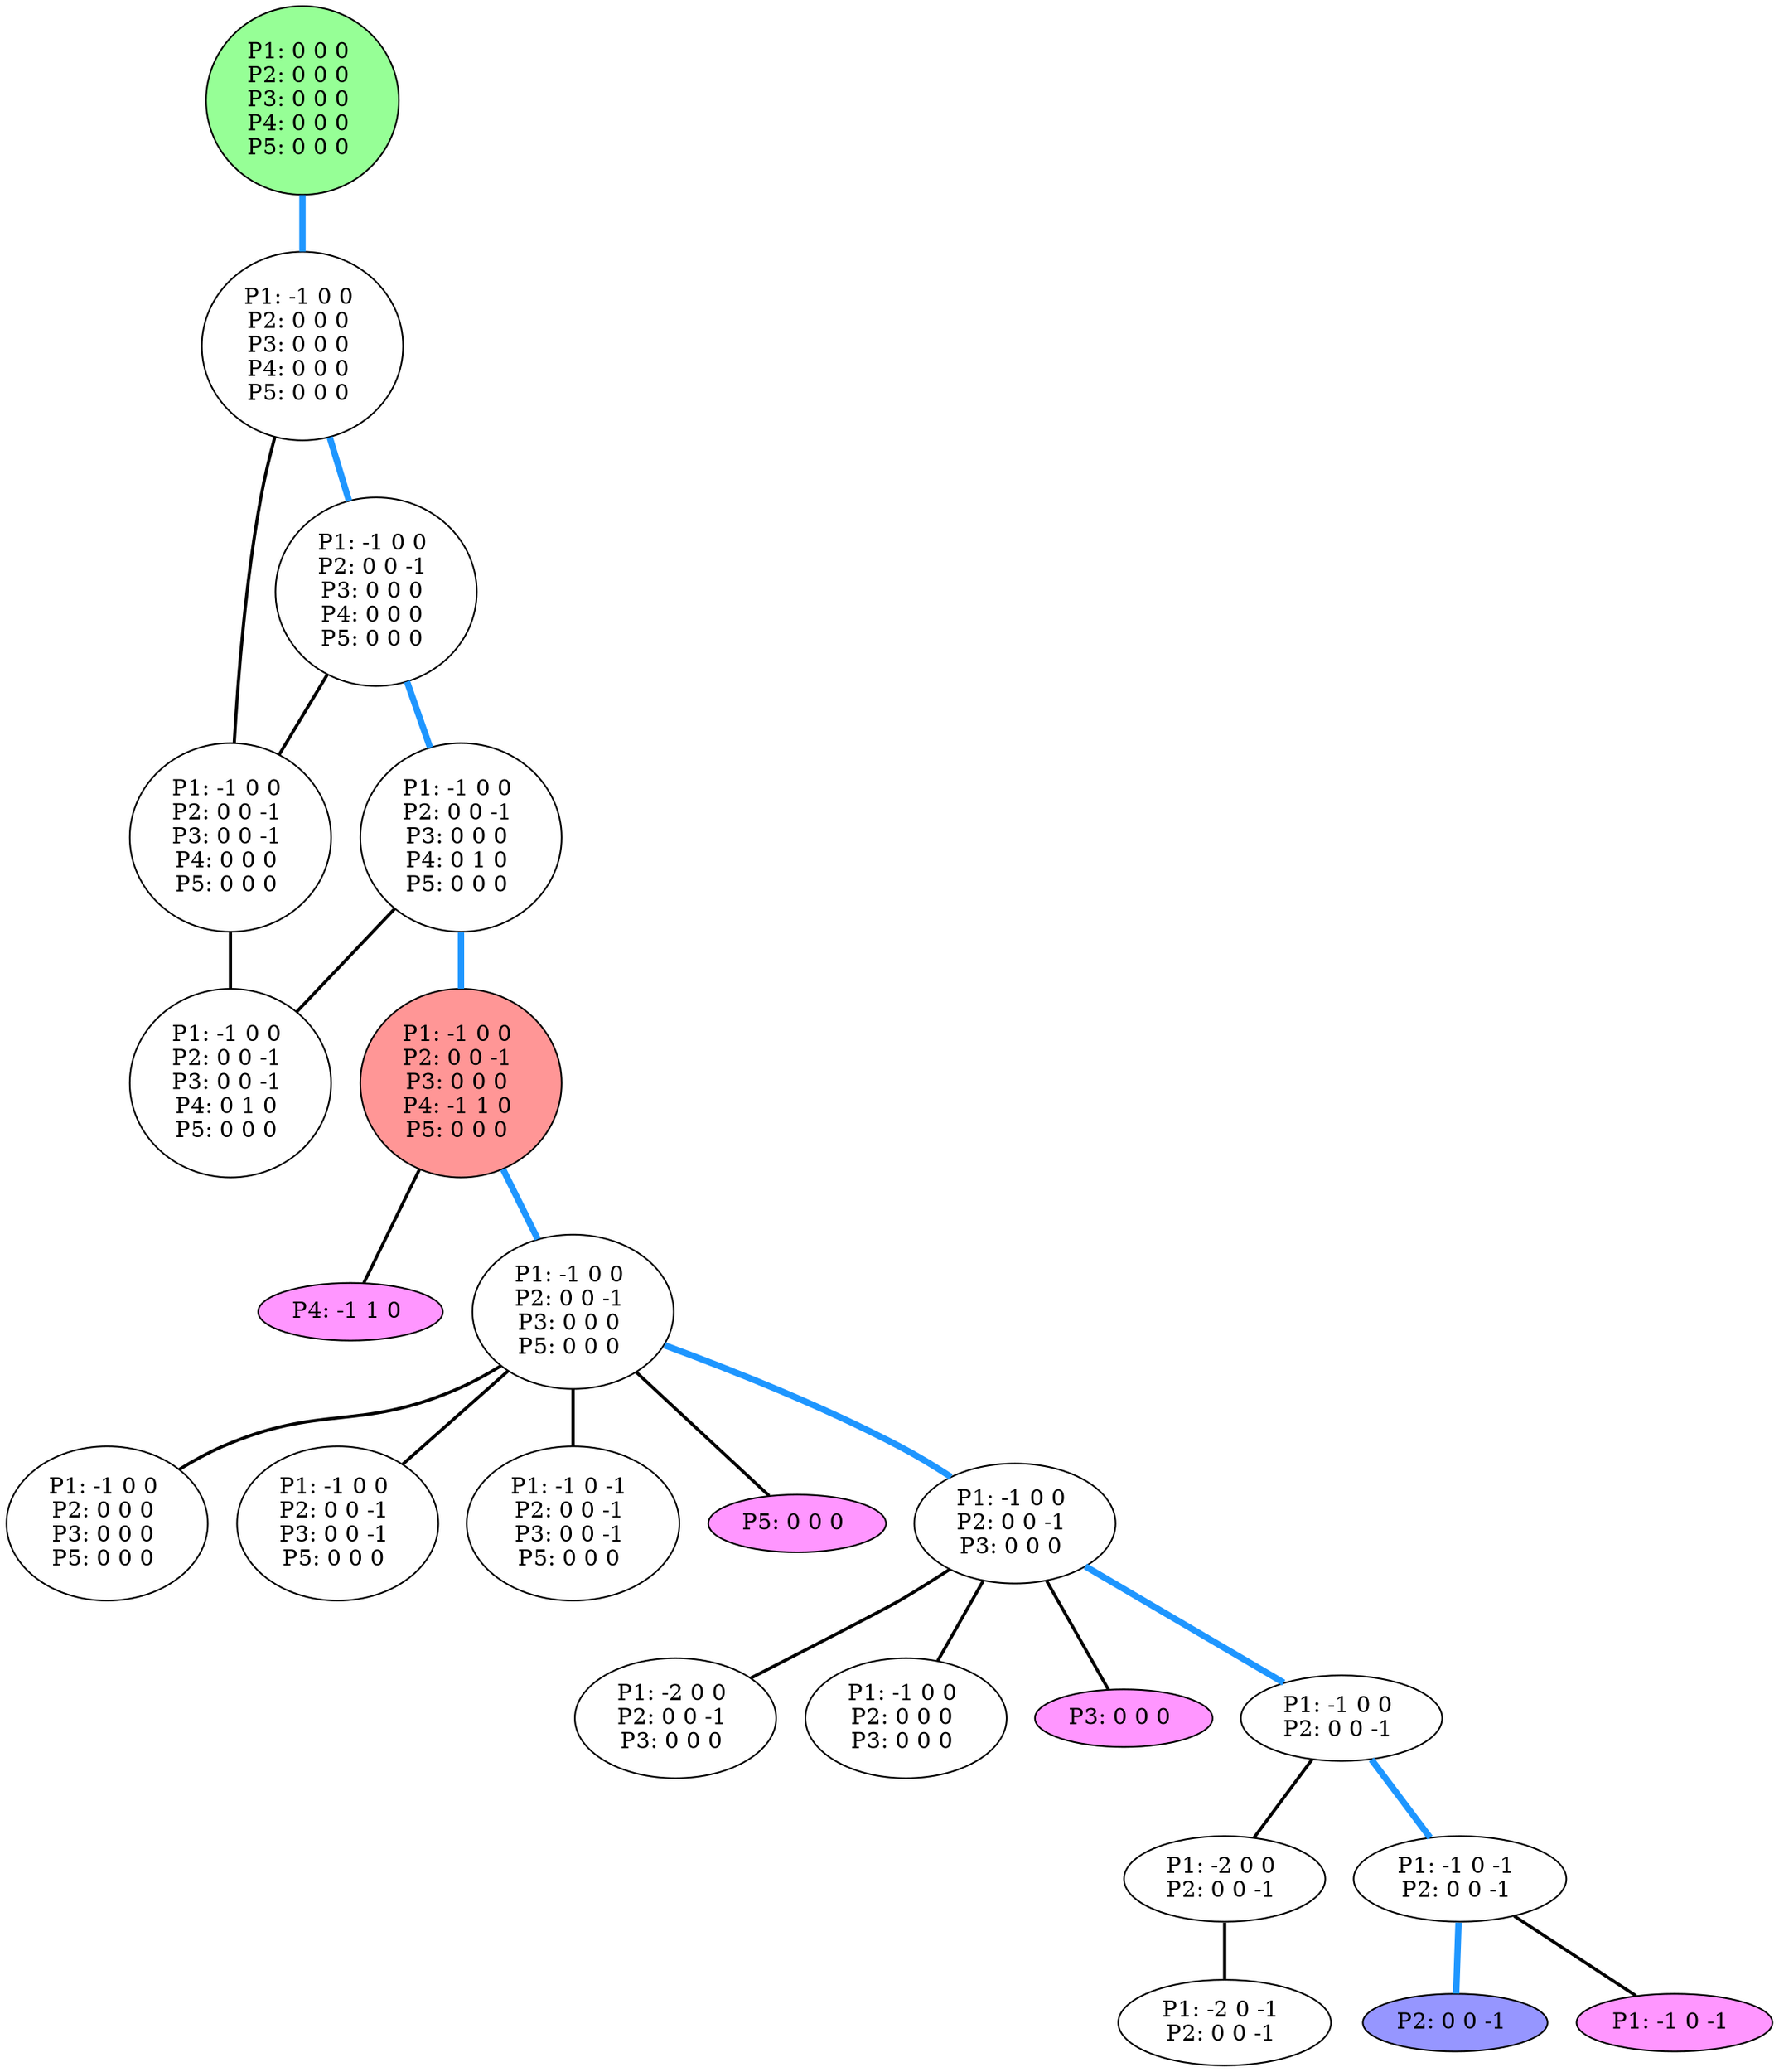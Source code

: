 graph G {
color = "black"
0 [label = "P1: 0 0 0 
P2: 0 0 0 
P3: 0 0 0 
P4: 0 0 0 
P5: 0 0 0 
",  style="filled", fillcolor = "#96FF96"];
1 [label = "P1: -1 0 0 
P2: 0 0 0 
P3: 0 0 0 
P4: 0 0 0 
P5: 0 0 0 
"];
2 [label = "P1: -1 0 0 
P2: 0 0 -1 
P3: 0 0 0 
P4: 0 0 0 
P5: 0 0 0 
"];
3 [label = "P1: -1 0 0 
P2: 0 0 -1 
P3: 0 0 -1 
P4: 0 0 0 
P5: 0 0 0 
"];
4 [label = "P1: -1 0 0 
P2: 0 0 -1 
P3: 0 0 0 
P4: 0 1 0 
P5: 0 0 0 
"];
5 [label = "P1: -1 0 0 
P2: 0 0 -1 
P3: 0 0 -1 
P4: 0 1 0 
P5: 0 0 0 
"];
6 [label = "P1: -1 0 0 
P2: 0 0 -1 
P3: 0 0 0 
P4: -1 1 0 
P5: 0 0 0 
",  style="filled", fillcolor = "#FF9696"];
7 [label = "P4: -1 1 0 
",  style="filled", fillcolor = "#FF96FF"];
8 [label = "P1: -1 0 0 
P2: 0 0 -1 
P3: 0 0 0 
P5: 0 0 0 
"];
9 [label = "P1: -1 0 0 
P2: 0 0 0 
P3: 0 0 0 
P5: 0 0 0 
"];
10 [label = "P1: -1 0 0 
P2: 0 0 -1 
P3: 0 0 -1 
P5: 0 0 0 
"];
11 [label = "P1: -1 0 -1 
P2: 0 0 -1 
P3: 0 0 -1 
P5: 0 0 0 
"];
12 [label = "P5: 0 0 0 
",  style="filled", fillcolor = "#FF96FF"];
13 [label = "P1: -1 0 0 
P2: 0 0 -1 
P3: 0 0 0 
"];
14 [label = "P1: -2 0 0 
P2: 0 0 -1 
P3: 0 0 0 
"];
15 [label = "P1: -1 0 0 
P2: 0 0 0 
P3: 0 0 0 
"];
16 [label = "P3: 0 0 0 
",  style="filled", fillcolor = "#FF96FF"];
17 [label = "P1: -1 0 0 
P2: 0 0 -1 
"];
18 [label = "P1: -2 0 0 
P2: 0 0 -1 
"];
19 [label = "P1: -1 0 -1 
P2: 0 0 -1 
"];
20 [label = "P1: -2 0 -1 
P2: 0 0 -1 
"];
21 [label = "P2: 0 0 -1 
", style="filled", fillcolor = "#9696FF"];
22 [label = "P1: -1 0 -1 
",  style="filled", fillcolor = "#FF96FF"];
edge [style=bold];
0 -- 1 [color="#1E96FF", penwidth=4.0];

1 -- 2 [color="#1E96FF", penwidth=4.0];
1 -- 3 [color=black];

2 -- 3 [color=black];
2 -- 4 [color="#1E96FF", penwidth=4.0];

3 -- 5 [color=black];

4 -- 5 [color=black];
4 -- 6 [color="#1E96FF", penwidth=4.0];


6 -- 8 [color="#1E96FF", penwidth=4.0];
6 -- 7 [color=black];

8 -- 9 [color=black];
8 -- 10 [color=black];
8 -- 11 [color=black];
8 -- 12 [color=black];
8 -- 13 [color="#1E96FF", penwidth=4.0];




13 -- 14 [color=black];
13 -- 15 [color=black];
13 -- 16 [color=black];
13 -- 17 [color="#1E96FF", penwidth=4.0];



17 -- 18 [color=black];
17 -- 19 [color="#1E96FF", penwidth=4.0];

18 -- 20 [color=black];

19 -- 21 [color="#1E96FF", penwidth=4.0];
19 -- 22 [color=black];


}
